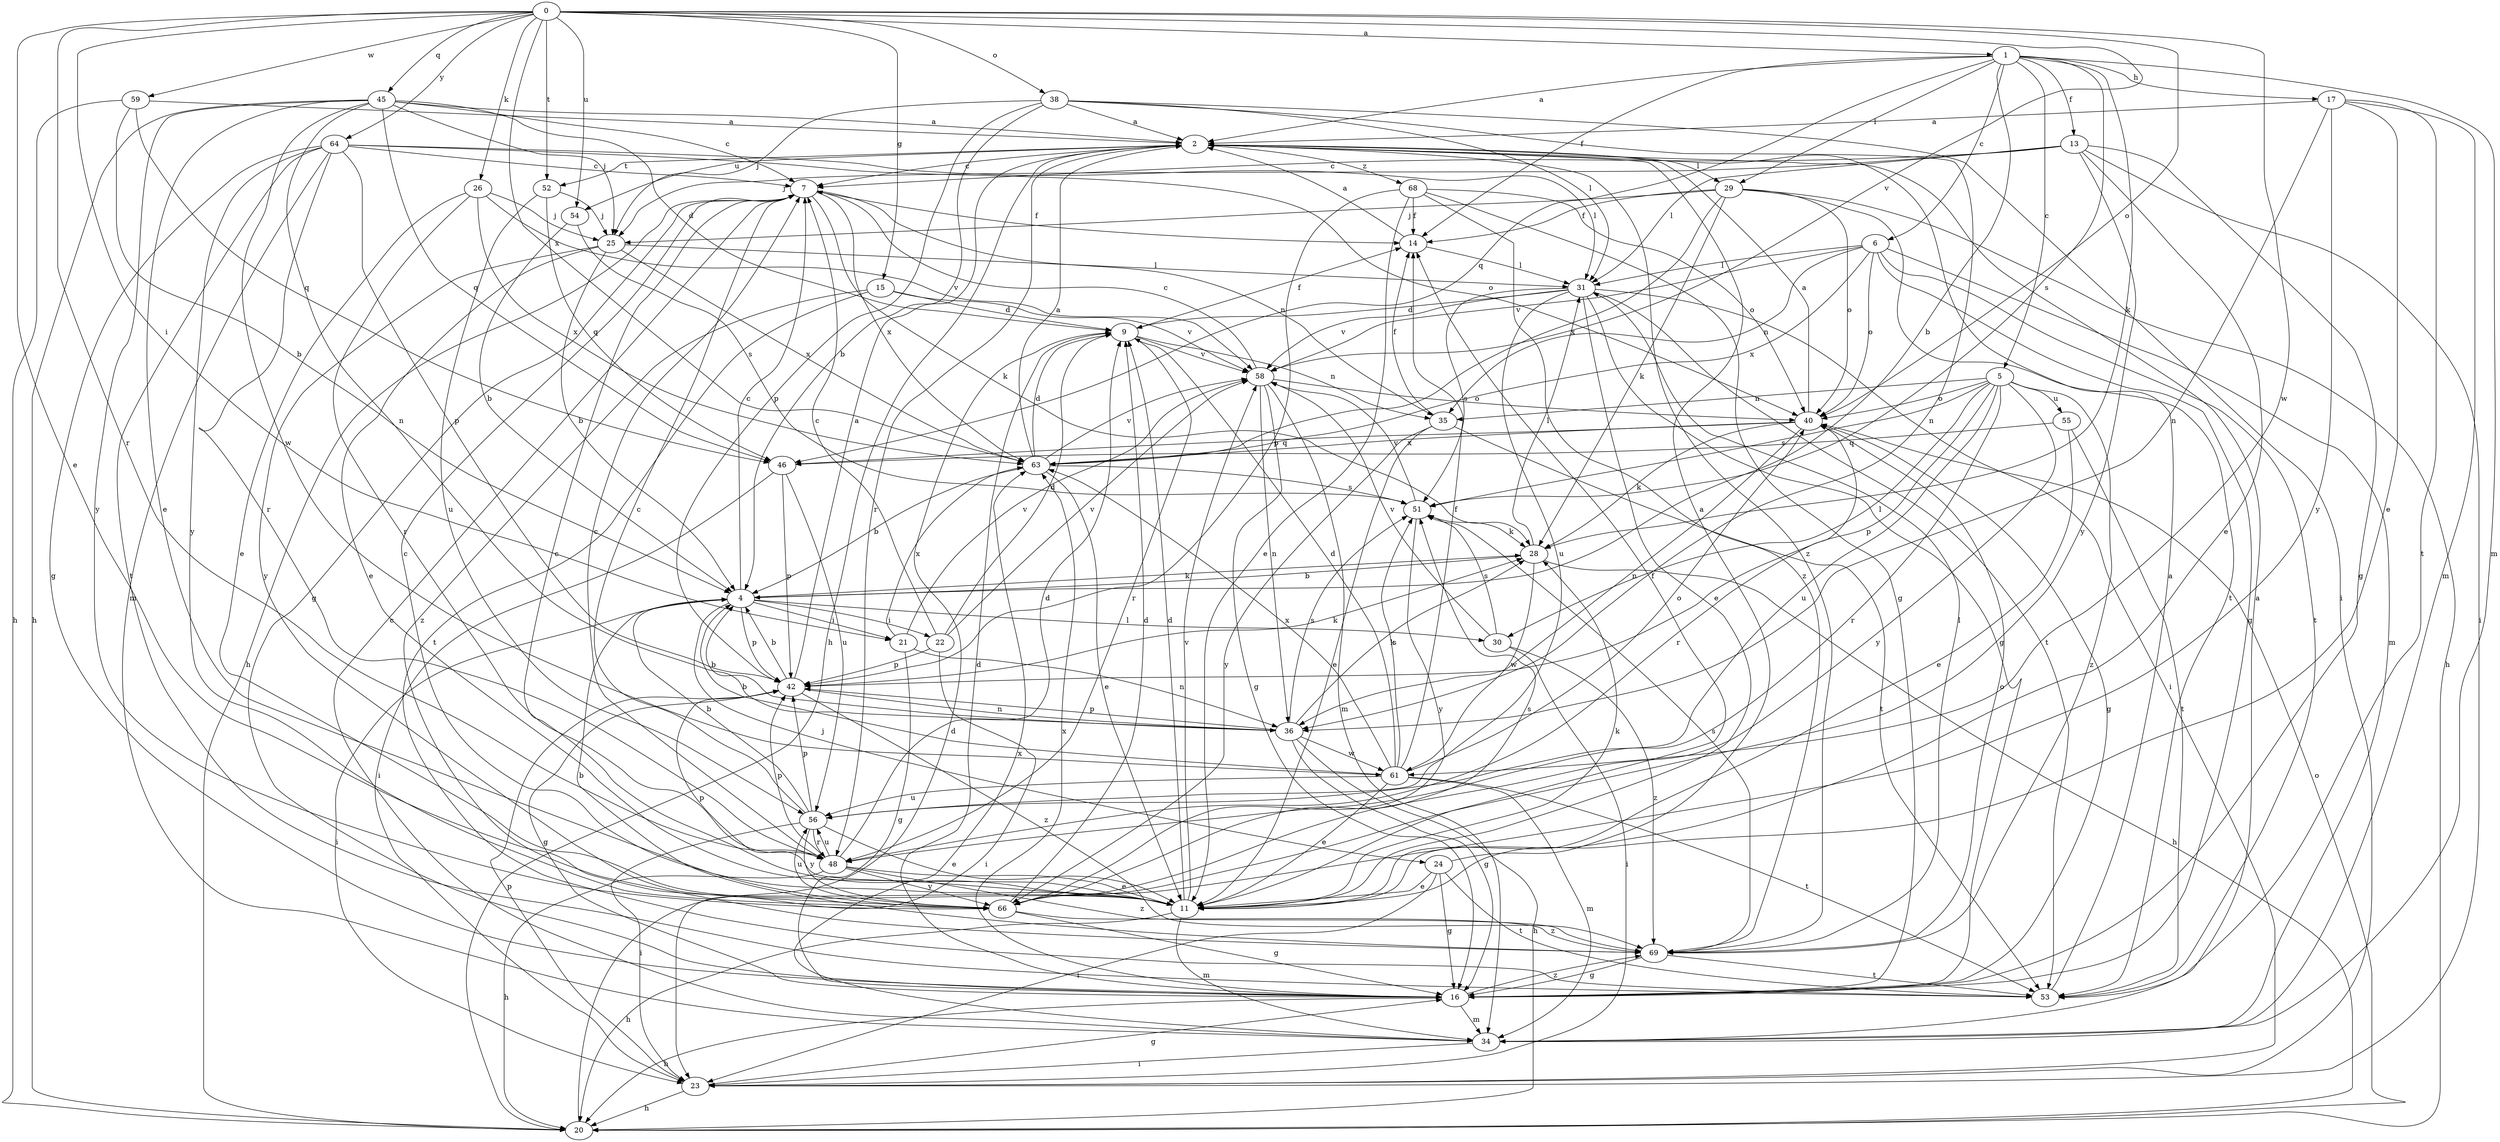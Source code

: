 strict digraph  {
0;
1;
2;
4;
5;
6;
7;
9;
11;
13;
14;
15;
16;
17;
20;
21;
22;
23;
24;
25;
26;
28;
29;
30;
31;
34;
35;
36;
38;
40;
42;
45;
46;
48;
51;
52;
53;
54;
55;
56;
58;
59;
61;
63;
64;
66;
68;
69;
0 -> 1  [label=a];
0 -> 11  [label=e];
0 -> 15  [label=g];
0 -> 21  [label=i];
0 -> 26  [label=k];
0 -> 38  [label=o];
0 -> 40  [label=o];
0 -> 45  [label=q];
0 -> 48  [label=r];
0 -> 52  [label=t];
0 -> 54  [label=u];
0 -> 58  [label=v];
0 -> 59  [label=w];
0 -> 61  [label=w];
0 -> 63  [label=x];
0 -> 64  [label=y];
1 -> 2  [label=a];
1 -> 4  [label=b];
1 -> 5  [label=c];
1 -> 6  [label=c];
1 -> 13  [label=f];
1 -> 14  [label=f];
1 -> 17  [label=h];
1 -> 28  [label=k];
1 -> 29  [label=l];
1 -> 34  [label=m];
1 -> 46  [label=q];
1 -> 51  [label=s];
2 -> 7  [label=c];
2 -> 20  [label=h];
2 -> 29  [label=l];
2 -> 48  [label=r];
2 -> 52  [label=t];
2 -> 54  [label=u];
2 -> 68  [label=z];
2 -> 69  [label=z];
4 -> 7  [label=c];
4 -> 21  [label=i];
4 -> 22  [label=i];
4 -> 23  [label=i];
4 -> 24  [label=j];
4 -> 28  [label=k];
4 -> 30  [label=l];
4 -> 42  [label=p];
5 -> 30  [label=l];
5 -> 35  [label=n];
5 -> 40  [label=o];
5 -> 42  [label=p];
5 -> 48  [label=r];
5 -> 51  [label=s];
5 -> 55  [label=u];
5 -> 56  [label=u];
5 -> 66  [label=y];
5 -> 69  [label=z];
6 -> 16  [label=g];
6 -> 31  [label=l];
6 -> 34  [label=m];
6 -> 35  [label=n];
6 -> 40  [label=o];
6 -> 53  [label=t];
6 -> 58  [label=v];
6 -> 63  [label=x];
7 -> 14  [label=f];
7 -> 16  [label=g];
7 -> 20  [label=h];
7 -> 28  [label=k];
7 -> 35  [label=n];
7 -> 63  [label=x];
9 -> 14  [label=f];
9 -> 35  [label=n];
9 -> 48  [label=r];
9 -> 58  [label=v];
11 -> 7  [label=c];
11 -> 9  [label=d];
11 -> 14  [label=f];
11 -> 20  [label=h];
11 -> 28  [label=k];
11 -> 34  [label=m];
11 -> 42  [label=p];
11 -> 58  [label=v];
13 -> 7  [label=c];
13 -> 11  [label=e];
13 -> 16  [label=g];
13 -> 23  [label=i];
13 -> 25  [label=j];
13 -> 31  [label=l];
13 -> 66  [label=y];
14 -> 2  [label=a];
14 -> 31  [label=l];
15 -> 9  [label=d];
15 -> 53  [label=t];
15 -> 58  [label=v];
15 -> 69  [label=z];
16 -> 9  [label=d];
16 -> 20  [label=h];
16 -> 34  [label=m];
16 -> 63  [label=x];
16 -> 69  [label=z];
17 -> 2  [label=a];
17 -> 11  [label=e];
17 -> 34  [label=m];
17 -> 36  [label=n];
17 -> 53  [label=t];
17 -> 66  [label=y];
20 -> 9  [label=d];
20 -> 40  [label=o];
21 -> 16  [label=g];
21 -> 36  [label=n];
21 -> 58  [label=v];
21 -> 63  [label=x];
22 -> 7  [label=c];
22 -> 9  [label=d];
22 -> 23  [label=i];
22 -> 42  [label=p];
22 -> 58  [label=v];
23 -> 16  [label=g];
23 -> 20  [label=h];
23 -> 42  [label=p];
24 -> 2  [label=a];
24 -> 11  [label=e];
24 -> 16  [label=g];
24 -> 23  [label=i];
24 -> 53  [label=t];
25 -> 4  [label=b];
25 -> 11  [label=e];
25 -> 31  [label=l];
25 -> 63  [label=x];
25 -> 66  [label=y];
26 -> 11  [label=e];
26 -> 25  [label=j];
26 -> 48  [label=r];
26 -> 58  [label=v];
26 -> 63  [label=x];
28 -> 4  [label=b];
28 -> 20  [label=h];
28 -> 31  [label=l];
28 -> 61  [label=w];
29 -> 14  [label=f];
29 -> 20  [label=h];
29 -> 25  [label=j];
29 -> 28  [label=k];
29 -> 40  [label=o];
29 -> 53  [label=t];
29 -> 63  [label=x];
30 -> 23  [label=i];
30 -> 51  [label=s];
30 -> 58  [label=v];
30 -> 69  [label=z];
31 -> 9  [label=d];
31 -> 11  [label=e];
31 -> 16  [label=g];
31 -> 23  [label=i];
31 -> 51  [label=s];
31 -> 53  [label=t];
31 -> 56  [label=u];
31 -> 58  [label=v];
34 -> 2  [label=a];
34 -> 7  [label=c];
34 -> 23  [label=i];
34 -> 63  [label=x];
35 -> 11  [label=e];
35 -> 14  [label=f];
35 -> 53  [label=t];
35 -> 66  [label=y];
36 -> 4  [label=b];
36 -> 16  [label=g];
36 -> 20  [label=h];
36 -> 28  [label=k];
36 -> 42  [label=p];
36 -> 51  [label=s];
36 -> 61  [label=w];
38 -> 2  [label=a];
38 -> 4  [label=b];
38 -> 23  [label=i];
38 -> 25  [label=j];
38 -> 31  [label=l];
38 -> 36  [label=n];
38 -> 42  [label=p];
40 -> 2  [label=a];
40 -> 16  [label=g];
40 -> 28  [label=k];
40 -> 36  [label=n];
40 -> 46  [label=q];
40 -> 48  [label=r];
40 -> 63  [label=x];
42 -> 2  [label=a];
42 -> 4  [label=b];
42 -> 16  [label=g];
42 -> 28  [label=k];
42 -> 36  [label=n];
42 -> 69  [label=z];
45 -> 2  [label=a];
45 -> 7  [label=c];
45 -> 9  [label=d];
45 -> 11  [label=e];
45 -> 20  [label=h];
45 -> 25  [label=j];
45 -> 36  [label=n];
45 -> 46  [label=q];
45 -> 61  [label=w];
45 -> 66  [label=y];
46 -> 23  [label=i];
46 -> 42  [label=p];
46 -> 56  [label=u];
48 -> 7  [label=c];
48 -> 9  [label=d];
48 -> 11  [label=e];
48 -> 20  [label=h];
48 -> 42  [label=p];
48 -> 56  [label=u];
48 -> 66  [label=y];
48 -> 69  [label=z];
51 -> 28  [label=k];
51 -> 58  [label=v];
51 -> 66  [label=y];
52 -> 25  [label=j];
52 -> 46  [label=q];
52 -> 56  [label=u];
53 -> 2  [label=a];
54 -> 4  [label=b];
54 -> 51  [label=s];
55 -> 11  [label=e];
55 -> 46  [label=q];
55 -> 53  [label=t];
56 -> 4  [label=b];
56 -> 7  [label=c];
56 -> 11  [label=e];
56 -> 23  [label=i];
56 -> 42  [label=p];
56 -> 48  [label=r];
56 -> 66  [label=y];
58 -> 7  [label=c];
58 -> 16  [label=g];
58 -> 34  [label=m];
58 -> 36  [label=n];
58 -> 40  [label=o];
59 -> 2  [label=a];
59 -> 4  [label=b];
59 -> 20  [label=h];
59 -> 46  [label=q];
61 -> 4  [label=b];
61 -> 9  [label=d];
61 -> 11  [label=e];
61 -> 14  [label=f];
61 -> 34  [label=m];
61 -> 40  [label=o];
61 -> 51  [label=s];
61 -> 53  [label=t];
61 -> 56  [label=u];
61 -> 63  [label=x];
63 -> 2  [label=a];
63 -> 4  [label=b];
63 -> 9  [label=d];
63 -> 11  [label=e];
63 -> 51  [label=s];
63 -> 58  [label=v];
64 -> 7  [label=c];
64 -> 16  [label=g];
64 -> 31  [label=l];
64 -> 34  [label=m];
64 -> 40  [label=o];
64 -> 42  [label=p];
64 -> 48  [label=r];
64 -> 53  [label=t];
64 -> 66  [label=y];
66 -> 7  [label=c];
66 -> 9  [label=d];
66 -> 16  [label=g];
66 -> 51  [label=s];
66 -> 56  [label=u];
66 -> 69  [label=z];
68 -> 11  [label=e];
68 -> 14  [label=f];
68 -> 16  [label=g];
68 -> 40  [label=o];
68 -> 42  [label=p];
68 -> 69  [label=z];
69 -> 4  [label=b];
69 -> 16  [label=g];
69 -> 31  [label=l];
69 -> 40  [label=o];
69 -> 51  [label=s];
69 -> 53  [label=t];
}
